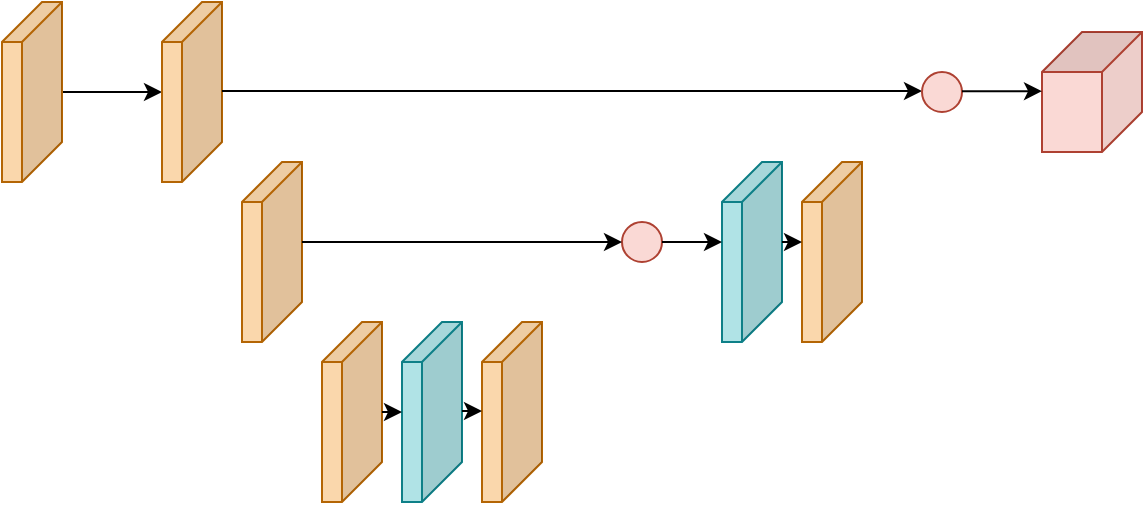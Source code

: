<mxfile version="21.1.4" type="github">
  <diagram name="第 1 页" id="6r29H9cRSEstqKxB4Bpt">
    <mxGraphModel dx="1195" dy="637" grid="1" gridSize="10" guides="1" tooltips="1" connect="1" arrows="1" fold="1" page="1" pageScale="1" pageWidth="1654" pageHeight="2336" math="0" shadow="0">
      <root>
        <mxCell id="0" />
        <mxCell id="1" parent="0" />
        <mxCell id="SZgKgdD3rdmbUg4Z93Rw-16" value="" style="edgeStyle=orthogonalEdgeStyle;rounded=0;orthogonalLoop=1;jettySize=auto;html=1;" edge="1" parent="1" source="SZgKgdD3rdmbUg4Z93Rw-1" target="SZgKgdD3rdmbUg4Z93Rw-7">
          <mxGeometry relative="1" as="geometry" />
        </mxCell>
        <mxCell id="SZgKgdD3rdmbUg4Z93Rw-1" value="" style="shape=cube;whiteSpace=wrap;html=1;boundedLbl=1;backgroundOutline=1;darkOpacity=0.05;darkOpacity2=0.1;fillColor=#fad7ac;rotation=0;movable=0;resizable=0;rotatable=0;deletable=0;editable=0;locked=1;connectable=0;direction=west;flipV=1;strokeColor=#b46504;" vertex="1" parent="1">
          <mxGeometry x="90" y="120" width="30" height="90" as="geometry" />
        </mxCell>
        <mxCell id="SZgKgdD3rdmbUg4Z93Rw-7" value="" style="shape=cube;whiteSpace=wrap;html=1;boundedLbl=1;backgroundOutline=1;darkOpacity=0.05;darkOpacity2=0.1;fillColor=#fad7ac;rotation=0;movable=0;resizable=0;rotatable=0;deletable=0;editable=0;locked=1;connectable=0;direction=west;flipV=1;strokeColor=#b46504;" vertex="1" parent="1">
          <mxGeometry x="170" y="120" width="30" height="90" as="geometry" />
        </mxCell>
        <mxCell id="SZgKgdD3rdmbUg4Z93Rw-8" value="" style="shape=cube;whiteSpace=wrap;html=1;boundedLbl=1;backgroundOutline=1;darkOpacity=0.05;darkOpacity2=0.1;fillColor=#fad7ac;rotation=0;movable=0;resizable=0;rotatable=0;deletable=0;editable=0;locked=1;connectable=0;direction=west;flipV=1;strokeColor=#b46504;" vertex="1" parent="1">
          <mxGeometry x="210" y="200" width="30" height="90" as="geometry" />
        </mxCell>
        <mxCell id="SZgKgdD3rdmbUg4Z93Rw-17" value="" style="shape=cube;whiteSpace=wrap;html=1;boundedLbl=1;backgroundOutline=1;darkOpacity=0.05;darkOpacity2=0.1;fillColor=#fad7ac;rotation=0;movable=0;resizable=0;rotatable=0;deletable=0;editable=0;locked=1;connectable=0;direction=west;flipV=1;strokeColor=#b46504;" vertex="1" parent="1">
          <mxGeometry x="250" y="280" width="30" height="90" as="geometry" />
        </mxCell>
        <mxCell id="SZgKgdD3rdmbUg4Z93Rw-18" value="" style="shape=cube;whiteSpace=wrap;html=1;boundedLbl=1;backgroundOutline=1;darkOpacity=0.05;darkOpacity2=0.1;fillColor=#b0e3e6;rotation=0;movable=0;resizable=0;rotatable=0;deletable=0;editable=0;locked=1;connectable=0;direction=west;flipV=1;strokeColor=#0e8088;" vertex="1" parent="1">
          <mxGeometry x="290" y="280" width="30" height="90" as="geometry" />
        </mxCell>
        <mxCell id="SZgKgdD3rdmbUg4Z93Rw-19" value="" style="shape=cube;whiteSpace=wrap;html=1;boundedLbl=1;backgroundOutline=1;darkOpacity=0.05;darkOpacity2=0.1;fillColor=#fad7ac;rotation=0;movable=0;resizable=0;rotatable=0;deletable=0;editable=0;locked=1;connectable=0;direction=west;flipV=1;strokeColor=#b46504;" vertex="1" parent="1">
          <mxGeometry x="330" y="280" width="30" height="90" as="geometry" />
        </mxCell>
        <mxCell id="SZgKgdD3rdmbUg4Z93Rw-23" value="" style="endArrow=classic;html=1;rounded=0;" edge="1" parent="1" source="SZgKgdD3rdmbUg4Z93Rw-17">
          <mxGeometry width="50" height="50" relative="1" as="geometry">
            <mxPoint x="470" y="420" as="sourcePoint" />
            <mxPoint x="290" y="325" as="targetPoint" />
          </mxGeometry>
        </mxCell>
        <mxCell id="SZgKgdD3rdmbUg4Z93Rw-25" value="" style="endArrow=classic;html=1;rounded=0;movable=0;resizable=0;rotatable=0;deletable=0;editable=0;locked=1;connectable=0;" edge="1" parent="1">
          <mxGeometry width="50" height="50" relative="1" as="geometry">
            <mxPoint x="320" y="324.5" as="sourcePoint" />
            <mxPoint x="330" y="324.5" as="targetPoint" />
          </mxGeometry>
        </mxCell>
        <mxCell id="SZgKgdD3rdmbUg4Z93Rw-27" value="" style="endArrow=classic;html=1;rounded=0;" edge="1" parent="1">
          <mxGeometry width="50" height="50" relative="1" as="geometry">
            <mxPoint x="200" y="164.5" as="sourcePoint" />
            <mxPoint x="550" y="164.5" as="targetPoint" />
          </mxGeometry>
        </mxCell>
        <mxCell id="SZgKgdD3rdmbUg4Z93Rw-28" value="" style="ellipse;whiteSpace=wrap;html=1;aspect=fixed;fillColor=#fad9d5;strokeColor=#ae4132;movable=0;resizable=0;rotatable=0;deletable=0;editable=0;locked=1;connectable=0;" vertex="1" parent="1">
          <mxGeometry x="550" y="155" width="20" height="20" as="geometry" />
        </mxCell>
        <mxCell id="SZgKgdD3rdmbUg4Z93Rw-29" value="" style="shape=cube;whiteSpace=wrap;html=1;boundedLbl=1;backgroundOutline=1;darkOpacity=0.05;darkOpacity2=0.1;flipV=0;flipH=0;direction=south;fillColor=#fad9d5;strokeColor=#ae4132;movable=0;resizable=0;rotatable=0;deletable=0;editable=0;locked=1;connectable=0;" vertex="1" parent="1">
          <mxGeometry x="610" y="135" width="50" height="60" as="geometry" />
        </mxCell>
        <mxCell id="SZgKgdD3rdmbUg4Z93Rw-32" value="" style="endArrow=classic;html=1;rounded=0;" edge="1" parent="1">
          <mxGeometry width="50" height="50" relative="1" as="geometry">
            <mxPoint x="570" y="164.58" as="sourcePoint" />
            <mxPoint x="610" y="164.58" as="targetPoint" />
          </mxGeometry>
        </mxCell>
        <mxCell id="SZgKgdD3rdmbUg4Z93Rw-33" value="" style="ellipse;whiteSpace=wrap;html=1;aspect=fixed;fillColor=#fad9d5;strokeColor=#ae4132;movable=1;resizable=1;rotatable=1;deletable=1;editable=1;locked=0;connectable=1;" vertex="1" parent="1">
          <mxGeometry x="400" y="230" width="20" height="20" as="geometry" />
        </mxCell>
        <mxCell id="SZgKgdD3rdmbUg4Z93Rw-34" value="" style="shape=cube;whiteSpace=wrap;html=1;boundedLbl=1;backgroundOutline=1;darkOpacity=0.05;darkOpacity2=0.1;fillColor=#fad7ac;rotation=0;movable=0;resizable=0;rotatable=0;deletable=0;editable=0;locked=1;connectable=0;direction=west;flipV=1;strokeColor=#b46504;" vertex="1" parent="1">
          <mxGeometry x="490" y="200" width="30" height="90" as="geometry" />
        </mxCell>
        <mxCell id="SZgKgdD3rdmbUg4Z93Rw-35" value="" style="shape=cube;whiteSpace=wrap;html=1;boundedLbl=1;backgroundOutline=1;darkOpacity=0.05;darkOpacity2=0.1;fillColor=#b0e3e6;rotation=0;movable=0;resizable=0;rotatable=0;deletable=0;editable=0;locked=1;connectable=0;direction=west;flipV=1;strokeColor=#0e8088;" vertex="1" parent="1">
          <mxGeometry x="450" y="200" width="30" height="90" as="geometry" />
        </mxCell>
        <mxCell id="SZgKgdD3rdmbUg4Z93Rw-39" value="" style="endArrow=classic;html=1;rounded=0;" edge="1" parent="1">
          <mxGeometry width="50" height="50" relative="1" as="geometry">
            <mxPoint x="480" y="240" as="sourcePoint" />
            <mxPoint x="490" y="240" as="targetPoint" />
          </mxGeometry>
        </mxCell>
        <mxCell id="SZgKgdD3rdmbUg4Z93Rw-40" value="" style="endArrow=classic;html=1;rounded=0;exitX=1;exitY=0.5;exitDx=0;exitDy=0;" edge="1" parent="1" source="SZgKgdD3rdmbUg4Z93Rw-33">
          <mxGeometry width="50" height="50" relative="1" as="geometry">
            <mxPoint x="460" y="310" as="sourcePoint" />
            <mxPoint x="450" y="240" as="targetPoint" />
          </mxGeometry>
        </mxCell>
        <mxCell id="SZgKgdD3rdmbUg4Z93Rw-41" value="" style="endArrow=classic;html=1;rounded=0;entryX=0;entryY=0.5;entryDx=0;entryDy=0;" edge="1" parent="1" target="SZgKgdD3rdmbUg4Z93Rw-33">
          <mxGeometry width="50" height="50" relative="1" as="geometry">
            <mxPoint x="240" y="240" as="sourcePoint" />
            <mxPoint x="510" y="260" as="targetPoint" />
          </mxGeometry>
        </mxCell>
      </root>
    </mxGraphModel>
  </diagram>
</mxfile>
